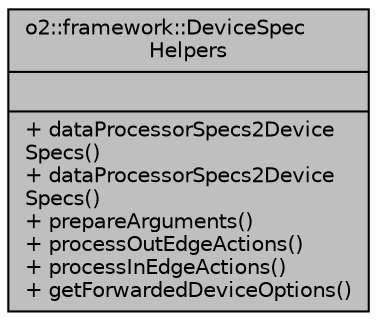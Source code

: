 digraph "o2::framework::DeviceSpecHelpers"
{
 // INTERACTIVE_SVG=YES
  bgcolor="transparent";
  edge [fontname="Helvetica",fontsize="10",labelfontname="Helvetica",labelfontsize="10"];
  node [fontname="Helvetica",fontsize="10",shape=record];
  Node1 [label="{o2::framework::DeviceSpec\lHelpers\n||+ dataProcessorSpecs2Device\lSpecs()\l+ dataProcessorSpecs2Device\lSpecs()\l+ prepareArguments()\l+ processOutEdgeActions()\l+ processInEdgeActions()\l+ getForwardedDeviceOptions()\l}",height=0.2,width=0.4,color="black", fillcolor="grey75", style="filled", fontcolor="black"];
}
